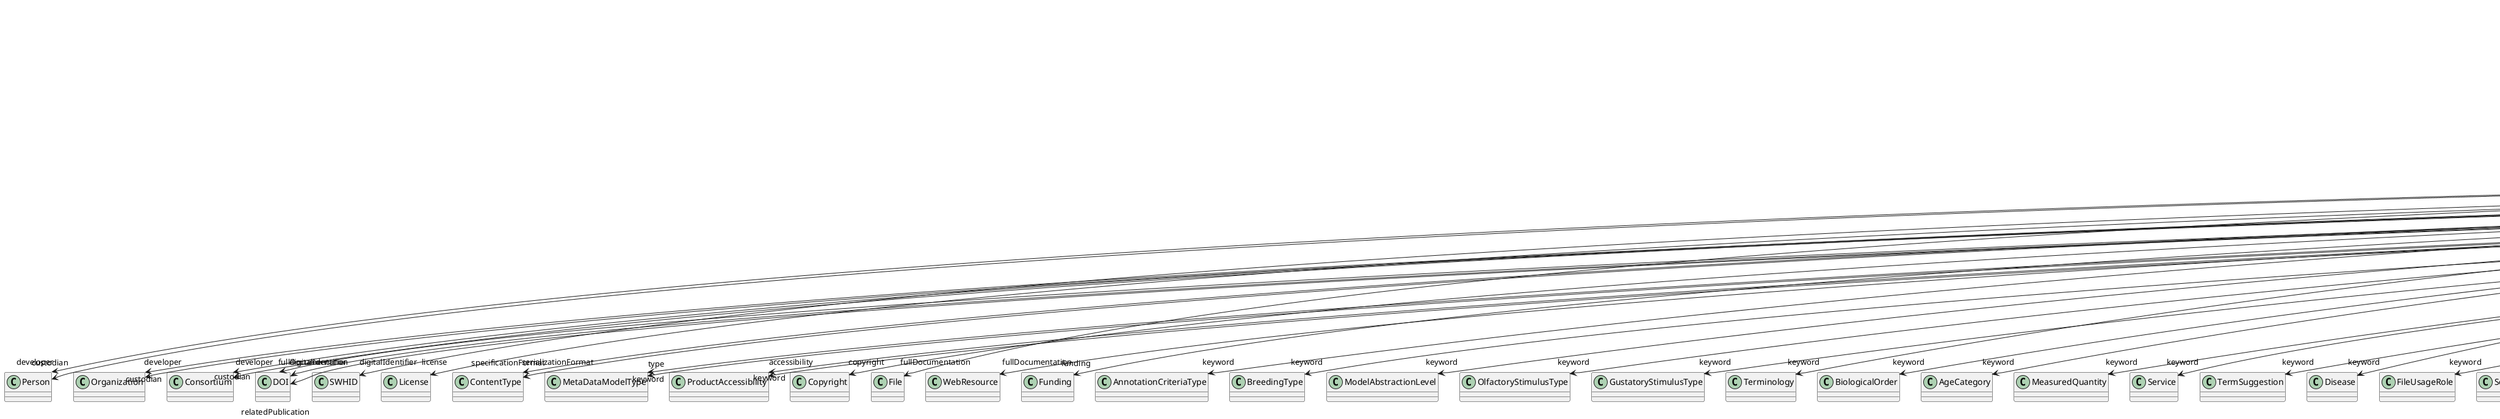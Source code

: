 @startuml
class MetaDataModelVersion {
+developer
+digitalIdentifier
+isAlternativeVersionOf
+isNewVersionOf
+license
+serializationFormat
+specificationFormat
+type
+accessibility
+copyright
+custodian
+description
+fullDocumentation
+fullName
+funding
+homepage
+howToCite
+keyword
+otherContribution
+relatedPublication
+releaseDate
+repository
+shortName
+supportChannel
+versionIdentifier
+versionInnovation

}
MetaDataModelVersion -d-> "developer" Person
MetaDataModelVersion -d-> "developer" Organization
MetaDataModelVersion -d-> "developer" Consortium
MetaDataModelVersion -d-> "digitalIdentifier" DOI
MetaDataModelVersion -d-> "digitalIdentifier" SWHID
MetaDataModelVersion -d-> "isAlternativeVersionOf" MetaDataModelVersion
MetaDataModelVersion -d-> "isNewVersionOf" MetaDataModelVersion
MetaDataModelVersion -d-> "license" License
MetaDataModelVersion -d-> "serializationFormat" ContentType
MetaDataModelVersion -d-> "specificationFormat" ContentType
MetaDataModelVersion -d-> "type" MetaDataModelType
MetaDataModelVersion -d-> "accessibility" ProductAccessibility
MetaDataModelVersion -d-> "copyright" Copyright
MetaDataModelVersion -d-> "custodian" Person
MetaDataModelVersion -d-> "custodian" Organization
MetaDataModelVersion -d-> "custodian" Consortium
MetaDataModelVersion -d-> "fullDocumentation" DOI
MetaDataModelVersion -d-> "fullDocumentation" File
MetaDataModelVersion -d-> "fullDocumentation" WebResource
MetaDataModelVersion -d-> "funding" Funding
MetaDataModelVersion -d-> "keyword" AnnotationCriteriaType
MetaDataModelVersion -d-> "keyword" BreedingType
MetaDataModelVersion -d-> "keyword" ModelAbstractionLevel
MetaDataModelVersion -d-> "keyword" OlfactoryStimulusType
MetaDataModelVersion -d-> "keyword" GustatoryStimulusType
MetaDataModelVersion -d-> "keyword" Terminology
MetaDataModelVersion -d-> "keyword" BiologicalOrder
MetaDataModelVersion -d-> "keyword" AgeCategory
MetaDataModelVersion -d-> "keyword" MeasuredQuantity
MetaDataModelVersion -d-> "keyword" Service
MetaDataModelVersion -d-> "keyword" TermSuggestion
MetaDataModelVersion -d-> "keyword" Disease
MetaDataModelVersion -d-> "keyword" FileUsageRole
MetaDataModelVersion -d-> "keyword" SetupType
MetaDataModelVersion -d-> "keyword" AuditoryStimulusType
MetaDataModelVersion -d-> "keyword" AnatomicalAxesOrientation
MetaDataModelVersion -d-> "keyword" Language
MetaDataModelVersion -d-> "keyword" DataType
MetaDataModelVersion -d-> "keyword" TissueSampleType
MetaDataModelVersion -d-> "keyword" SubcellularEntity
MetaDataModelVersion -d-> "keyword" TypeOfUncertainty
MetaDataModelVersion -d-> "keyword" CellCultureType
MetaDataModelVersion -d-> "keyword" SubjectAttribute
MetaDataModelVersion -d-> "keyword" PatchClampVariation
MetaDataModelVersion -d-> "keyword" CriteriaQualityType
MetaDataModelVersion -d-> "keyword" Species
MetaDataModelVersion -d-> "keyword" UBERONParcellation
MetaDataModelVersion -d-> "keyword" MolecularEntity
MetaDataModelVersion -d-> "keyword" EthicsAssessment
MetaDataModelVersion -d-> "keyword" Technique
MetaDataModelVersion -d-> "keyword" ElectricalStimulusType
MetaDataModelVersion -d-> "keyword" Laterality
MetaDataModelVersion -d-> "keyword" GeneticStrainType
MetaDataModelVersion -d-> "keyword" AnatomicalPlane
MetaDataModelVersion -d-> "keyword" SoftwareApplicationCategory
MetaDataModelVersion -d-> "keyword" PreparationType
MetaDataModelVersion -d-> "keyword" OperatingSystem
MetaDataModelVersion -d-> "keyword" OperatingDevice
MetaDataModelVersion -d-> "keyword" AnatomicalIdentificationType
MetaDataModelVersion -d-> "keyword" OrganismSystem
MetaDataModelVersion -d-> "keyword" FileRepositoryType
MetaDataModelVersion -d-> "keyword" QualitativeOverlap
MetaDataModelVersion -d-> "keyword" Organ
MetaDataModelVersion -d-> "keyword" MetaDataModelType
MetaDataModelVersion -d-> "keyword" LearningResourceType
MetaDataModelVersion -d-> "keyword" StimulationTechnique
MetaDataModelVersion -d-> "keyword" CranialWindowConstructionType
MetaDataModelVersion -d-> "keyword" ProductAccessibility
MetaDataModelVersion -d-> "keyword" EducationalLevel
MetaDataModelVersion -d-> "keyword" ModelScope
MetaDataModelVersion -d-> "keyword" OpticalStimulusType
MetaDataModelVersion -d-> "keyword" ActionStatusType
MetaDataModelVersion -d-> "keyword" ChemicalMixtureType
MetaDataModelVersion -d-> "keyword" DiseaseModel
MetaDataModelVersion -d-> "keyword" DeviceType
MetaDataModelVersion -d-> "keyword" VisualStimulusType
MetaDataModelVersion -d-> "keyword" ExperimentalApproach
MetaDataModelVersion -d-> "keyword" CranialWindowReinforcementType
MetaDataModelVersion -d-> "keyword" DifferenceMeasure
MetaDataModelVersion -d-> "keyword" Colormap
MetaDataModelVersion -d-> "keyword" AnnotationType
MetaDataModelVersion -d-> "keyword" Handedness
MetaDataModelVersion -d-> "keyword" SoftwareFeature
MetaDataModelVersion -d-> "keyword" TissueSampleAttribute
MetaDataModelVersion -d-> "keyword" UnitOfMeasurement
MetaDataModelVersion -d-> "keyword" CellType
MetaDataModelVersion -d-> "keyword" BiologicalSex
MetaDataModelVersion -d-> "keyword" OrganismSubstance
MetaDataModelVersion -d-> "keyword" StimulationApproach
MetaDataModelVersion -d-> "keyword" AtlasType
MetaDataModelVersion -d-> "keyword" ContributionType
MetaDataModelVersion -d-> "keyword" FileBundleGrouping
MetaDataModelVersion -d-> "keyword" ProgrammingLanguage
MetaDataModelVersion -d-> "keyword" SemanticDataType
MetaDataModelVersion -d-> "keyword" TactileStimulusType
MetaDataModelVersion -d-> "keyword" AnalysisTechnique
MetaDataModelVersion -d-> "otherContribution" Contribution
MetaDataModelVersion -d-> "relatedPublication" ScholarlyArticle
MetaDataModelVersion -d-> "relatedPublication" Chapter
MetaDataModelVersion -d-> "relatedPublication" Book
MetaDataModelVersion -d-> "relatedPublication" HANDLE
MetaDataModelVersion -d-> "relatedPublication" DOI
MetaDataModelVersion -d-> "relatedPublication" ISSN
MetaDataModelVersion -d-> "relatedPublication" ISBN
MetaDataModelVersion -d-> "repository" FileRepository

@enduml